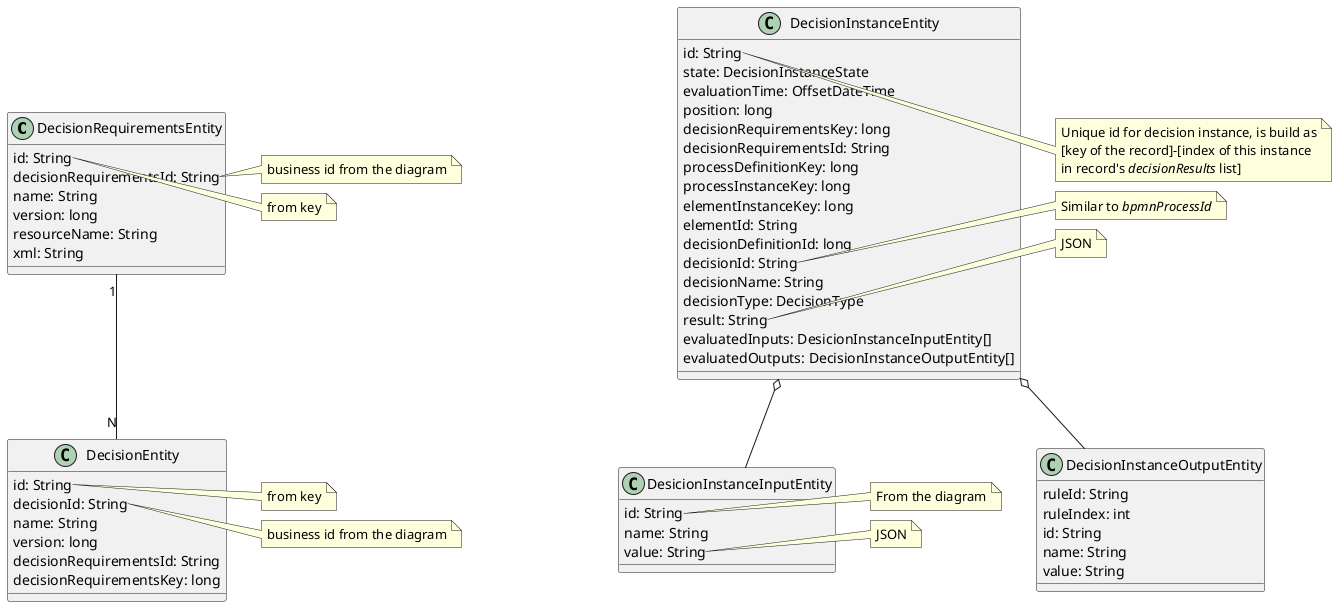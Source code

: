 @startuml
DecisionRequirementsEntity "1" -- "N" DecisionEntity

class     DecisionRequirementsEntity {
  id: String
  decisionRequirementsId: String
  name: String
  version: long
  resourceName: String
  xml: String
}

class     DecisionEntity {
  id: String
  decisionId: String
  name: String
  version: long
  decisionRequirementsId: String
  decisionRequirementsKey: long
}

note right of DecisionRequirementsEntity::decisionRequirementsId
  business id from the diagram
end note

note right of DecisionRequirementsEntity::id
  from key
end note

note right of DecisionEntity::id
  from key
end note

note right of DecisionEntity::decisionId
  business id from the diagram
end note

DecisionInstanceEntity o-- DesicionInstanceInputEntity
DecisionInstanceEntity o-- DecisionInstanceOutputEntity

class     DecisionInstanceEntity {
  id: String
  state: DecisionInstanceState
  evaluationTime: OffsetDateTime
  position: long
  decisionRequirementsKey: long
  decisionRequirementsId: String
  processDefinitionKey: long
  processInstanceKey: long
  elementInstanceKey: long
  elementId: String
  decisionDefinitionId: long
  decisionId: String
  decisionName: String
  decisionType: DecisionType
  result: String
  evaluatedInputs: DesicionInstanceInputEntity[]
  evaluatedOutputs: DecisionInstanceOutputEntity[]
}

class DesicionInstanceInputEntity{
  id: String
  name: String
  value: String
}

class DecisionInstanceOutputEntity {
  ruleId: String
  ruleIndex: int
  id: String
  name: String
  value: String
}

note right of DecisionInstanceEntity::id
  Unique id for decision instance, is build as
  [key of the record]-[index of this instance
  in record's <i>decisionResults</i> list]
end note

note right of DecisionInstanceEntity::decisionId
  Similar to <i>bpmnProcessId</i>
end note

note right of DecisionInstanceEntity::result
  JSON
end note

note right of DesicionInstanceInputEntity::id
  From the diagram
end note

note right of DesicionInstanceInputEntity::value
  JSON
end note
@enduml